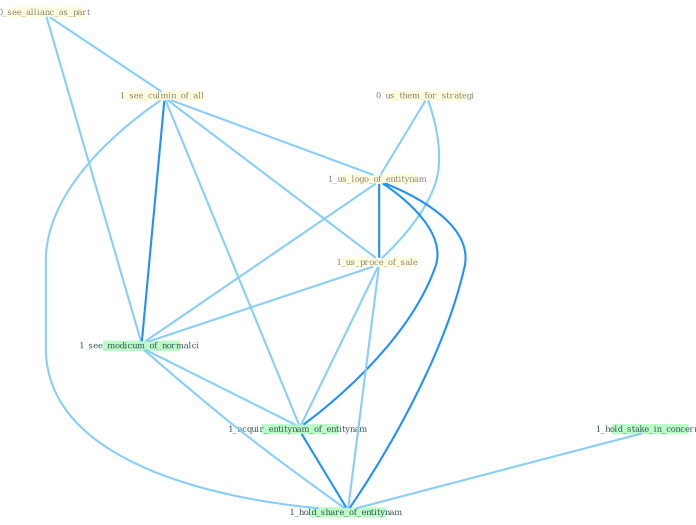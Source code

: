 Graph G{ 
    node
    [shape=polygon,style=filled,width=.5,height=.06,color="#BDFCC9",fixedsize=true,fontsize=4,
    fontcolor="#2f4f4f"];
    {node
    [color="#ffffe0", fontcolor="#8b7d6b"] "0_see_allianc_as_part " "1_see_culmin_of_all " "0_us_them_for_strategi " "1_us_logo_of_entitynam " "1_us_proce_of_sale "}
{node [color="#fff0f5", fontcolor="#b22222"]}
edge [color="#B0E2FF"];

	"0_see_allianc_as_part " -- "1_see_culmin_of_all " [w="1", color="#87cefa" ];
	"0_see_allianc_as_part " -- "1_see_modicum_of_normalci " [w="1", color="#87cefa" ];
	"1_see_culmin_of_all " -- "1_us_logo_of_entitynam " [w="1", color="#87cefa" ];
	"1_see_culmin_of_all " -- "1_us_proce_of_sale " [w="1", color="#87cefa" ];
	"1_see_culmin_of_all " -- "1_see_modicum_of_normalci " [w="2", color="#1e90ff" , len=0.8];
	"1_see_culmin_of_all " -- "1_acquir_entitynam_of_entitynam " [w="1", color="#87cefa" ];
	"1_see_culmin_of_all " -- "1_hold_share_of_entitynam " [w="1", color="#87cefa" ];
	"0_us_them_for_strategi " -- "1_us_logo_of_entitynam " [w="1", color="#87cefa" ];
	"0_us_them_for_strategi " -- "1_us_proce_of_sale " [w="1", color="#87cefa" ];
	"1_us_logo_of_entitynam " -- "1_us_proce_of_sale " [w="2", color="#1e90ff" , len=0.8];
	"1_us_logo_of_entitynam " -- "1_see_modicum_of_normalci " [w="1", color="#87cefa" ];
	"1_us_logo_of_entitynam " -- "1_acquir_entitynam_of_entitynam " [w="2", color="#1e90ff" , len=0.8];
	"1_us_logo_of_entitynam " -- "1_hold_share_of_entitynam " [w="2", color="#1e90ff" , len=0.8];
	"1_us_proce_of_sale " -- "1_see_modicum_of_normalci " [w="1", color="#87cefa" ];
	"1_us_proce_of_sale " -- "1_acquir_entitynam_of_entitynam " [w="1", color="#87cefa" ];
	"1_us_proce_of_sale " -- "1_hold_share_of_entitynam " [w="1", color="#87cefa" ];
	"1_hold_stake_in_concern " -- "1_hold_share_of_entitynam " [w="1", color="#87cefa" ];
	"1_see_modicum_of_normalci " -- "1_acquir_entitynam_of_entitynam " [w="1", color="#87cefa" ];
	"1_see_modicum_of_normalci " -- "1_hold_share_of_entitynam " [w="1", color="#87cefa" ];
	"1_acquir_entitynam_of_entitynam " -- "1_hold_share_of_entitynam " [w="2", color="#1e90ff" , len=0.8];
}